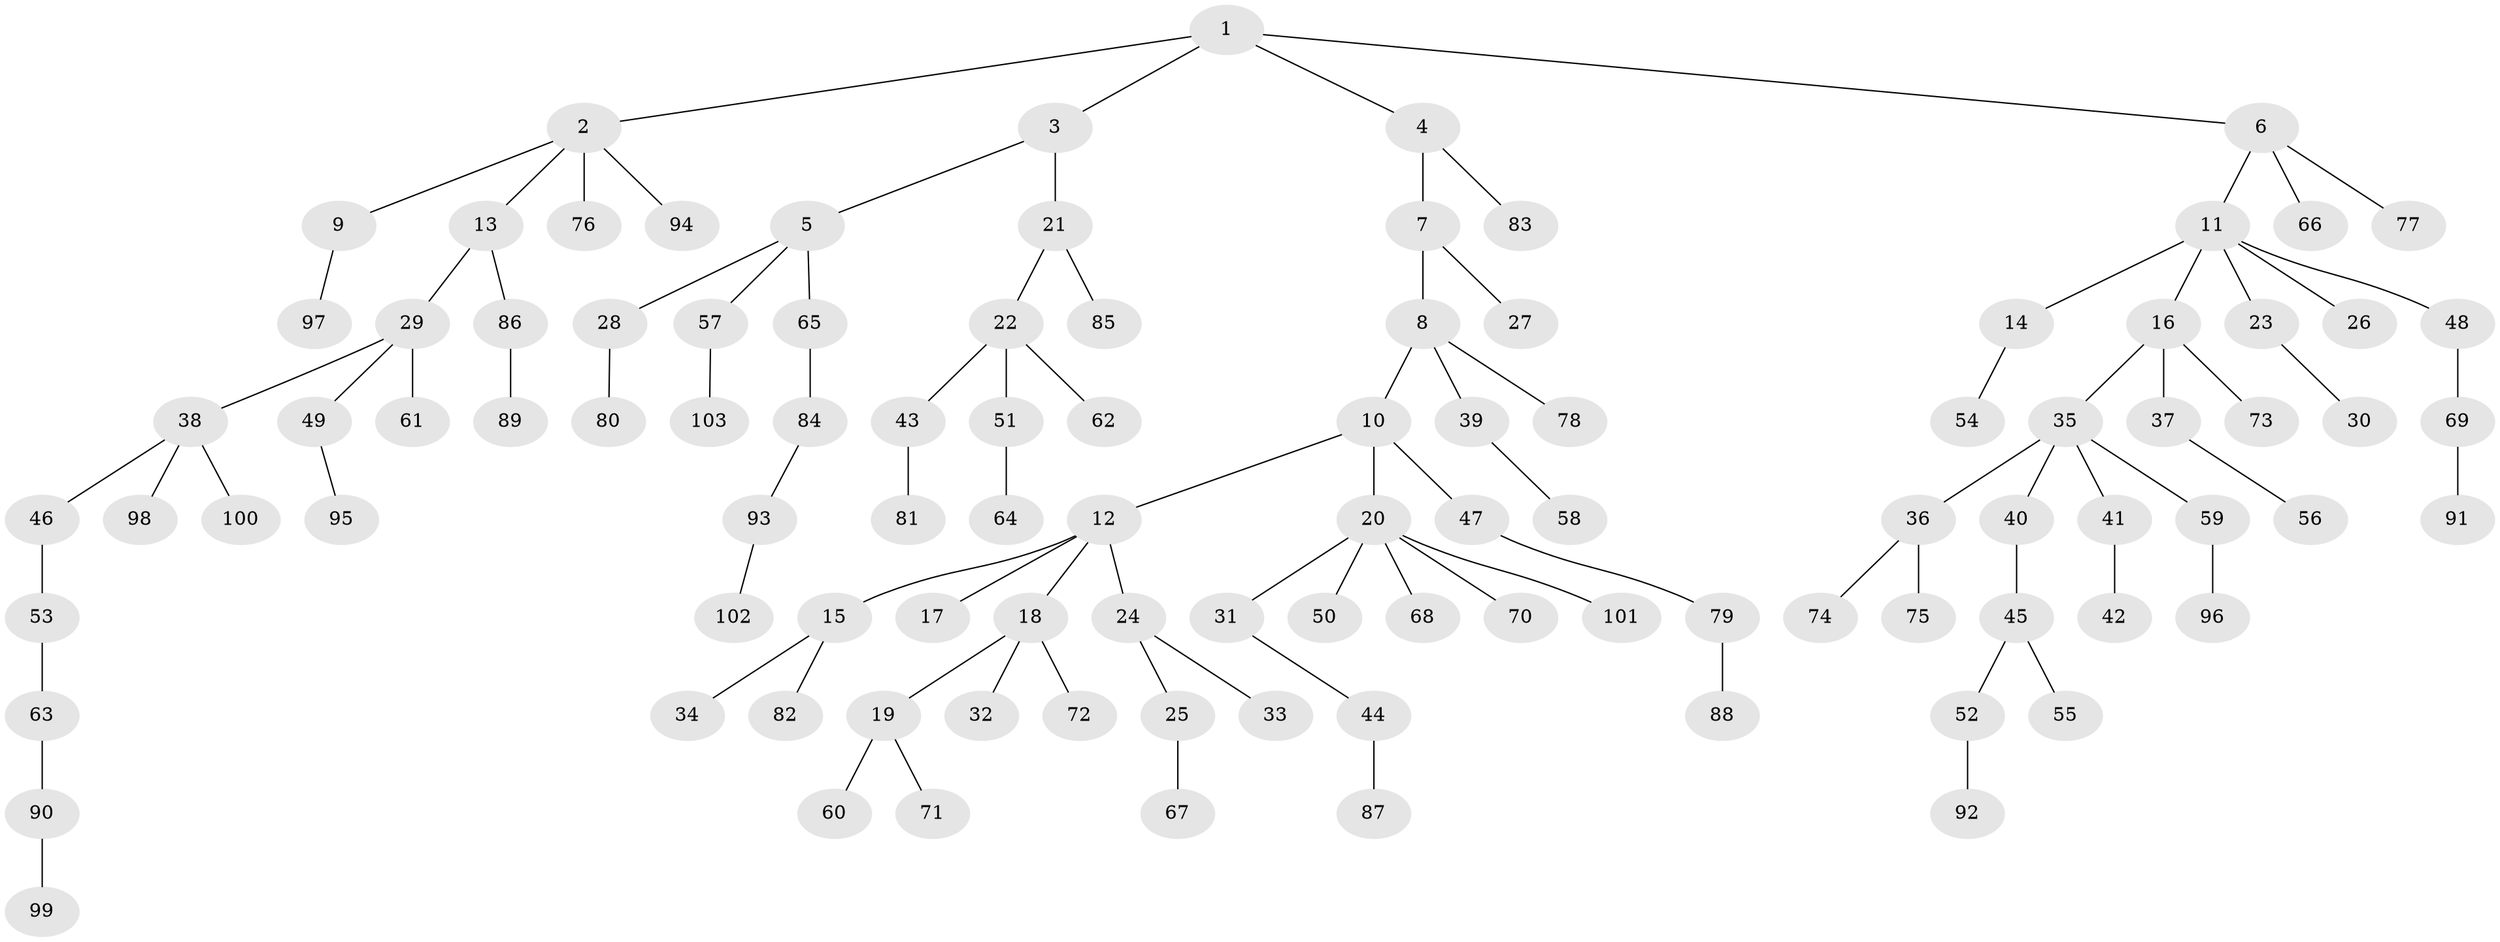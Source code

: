 // coarse degree distribution, {7: 0.027777777777777776, 3: 0.1111111111111111, 4: 0.05555555555555555, 8: 0.013888888888888888, 2: 0.19444444444444445, 1: 0.5694444444444444, 6: 0.013888888888888888, 5: 0.013888888888888888}
// Generated by graph-tools (version 1.1) at 2025/24/03/03/25 07:24:07]
// undirected, 103 vertices, 102 edges
graph export_dot {
graph [start="1"]
  node [color=gray90,style=filled];
  1;
  2;
  3;
  4;
  5;
  6;
  7;
  8;
  9;
  10;
  11;
  12;
  13;
  14;
  15;
  16;
  17;
  18;
  19;
  20;
  21;
  22;
  23;
  24;
  25;
  26;
  27;
  28;
  29;
  30;
  31;
  32;
  33;
  34;
  35;
  36;
  37;
  38;
  39;
  40;
  41;
  42;
  43;
  44;
  45;
  46;
  47;
  48;
  49;
  50;
  51;
  52;
  53;
  54;
  55;
  56;
  57;
  58;
  59;
  60;
  61;
  62;
  63;
  64;
  65;
  66;
  67;
  68;
  69;
  70;
  71;
  72;
  73;
  74;
  75;
  76;
  77;
  78;
  79;
  80;
  81;
  82;
  83;
  84;
  85;
  86;
  87;
  88;
  89;
  90;
  91;
  92;
  93;
  94;
  95;
  96;
  97;
  98;
  99;
  100;
  101;
  102;
  103;
  1 -- 2;
  1 -- 3;
  1 -- 4;
  1 -- 6;
  2 -- 9;
  2 -- 13;
  2 -- 76;
  2 -- 94;
  3 -- 5;
  3 -- 21;
  4 -- 7;
  4 -- 83;
  5 -- 28;
  5 -- 57;
  5 -- 65;
  6 -- 11;
  6 -- 66;
  6 -- 77;
  7 -- 8;
  7 -- 27;
  8 -- 10;
  8 -- 39;
  8 -- 78;
  9 -- 97;
  10 -- 12;
  10 -- 20;
  10 -- 47;
  11 -- 14;
  11 -- 16;
  11 -- 23;
  11 -- 26;
  11 -- 48;
  12 -- 15;
  12 -- 17;
  12 -- 18;
  12 -- 24;
  13 -- 29;
  13 -- 86;
  14 -- 54;
  15 -- 34;
  15 -- 82;
  16 -- 35;
  16 -- 37;
  16 -- 73;
  18 -- 19;
  18 -- 32;
  18 -- 72;
  19 -- 60;
  19 -- 71;
  20 -- 31;
  20 -- 50;
  20 -- 68;
  20 -- 70;
  20 -- 101;
  21 -- 22;
  21 -- 85;
  22 -- 43;
  22 -- 51;
  22 -- 62;
  23 -- 30;
  24 -- 25;
  24 -- 33;
  25 -- 67;
  28 -- 80;
  29 -- 38;
  29 -- 49;
  29 -- 61;
  31 -- 44;
  35 -- 36;
  35 -- 40;
  35 -- 41;
  35 -- 59;
  36 -- 74;
  36 -- 75;
  37 -- 56;
  38 -- 46;
  38 -- 98;
  38 -- 100;
  39 -- 58;
  40 -- 45;
  41 -- 42;
  43 -- 81;
  44 -- 87;
  45 -- 52;
  45 -- 55;
  46 -- 53;
  47 -- 79;
  48 -- 69;
  49 -- 95;
  51 -- 64;
  52 -- 92;
  53 -- 63;
  57 -- 103;
  59 -- 96;
  63 -- 90;
  65 -- 84;
  69 -- 91;
  79 -- 88;
  84 -- 93;
  86 -- 89;
  90 -- 99;
  93 -- 102;
}
